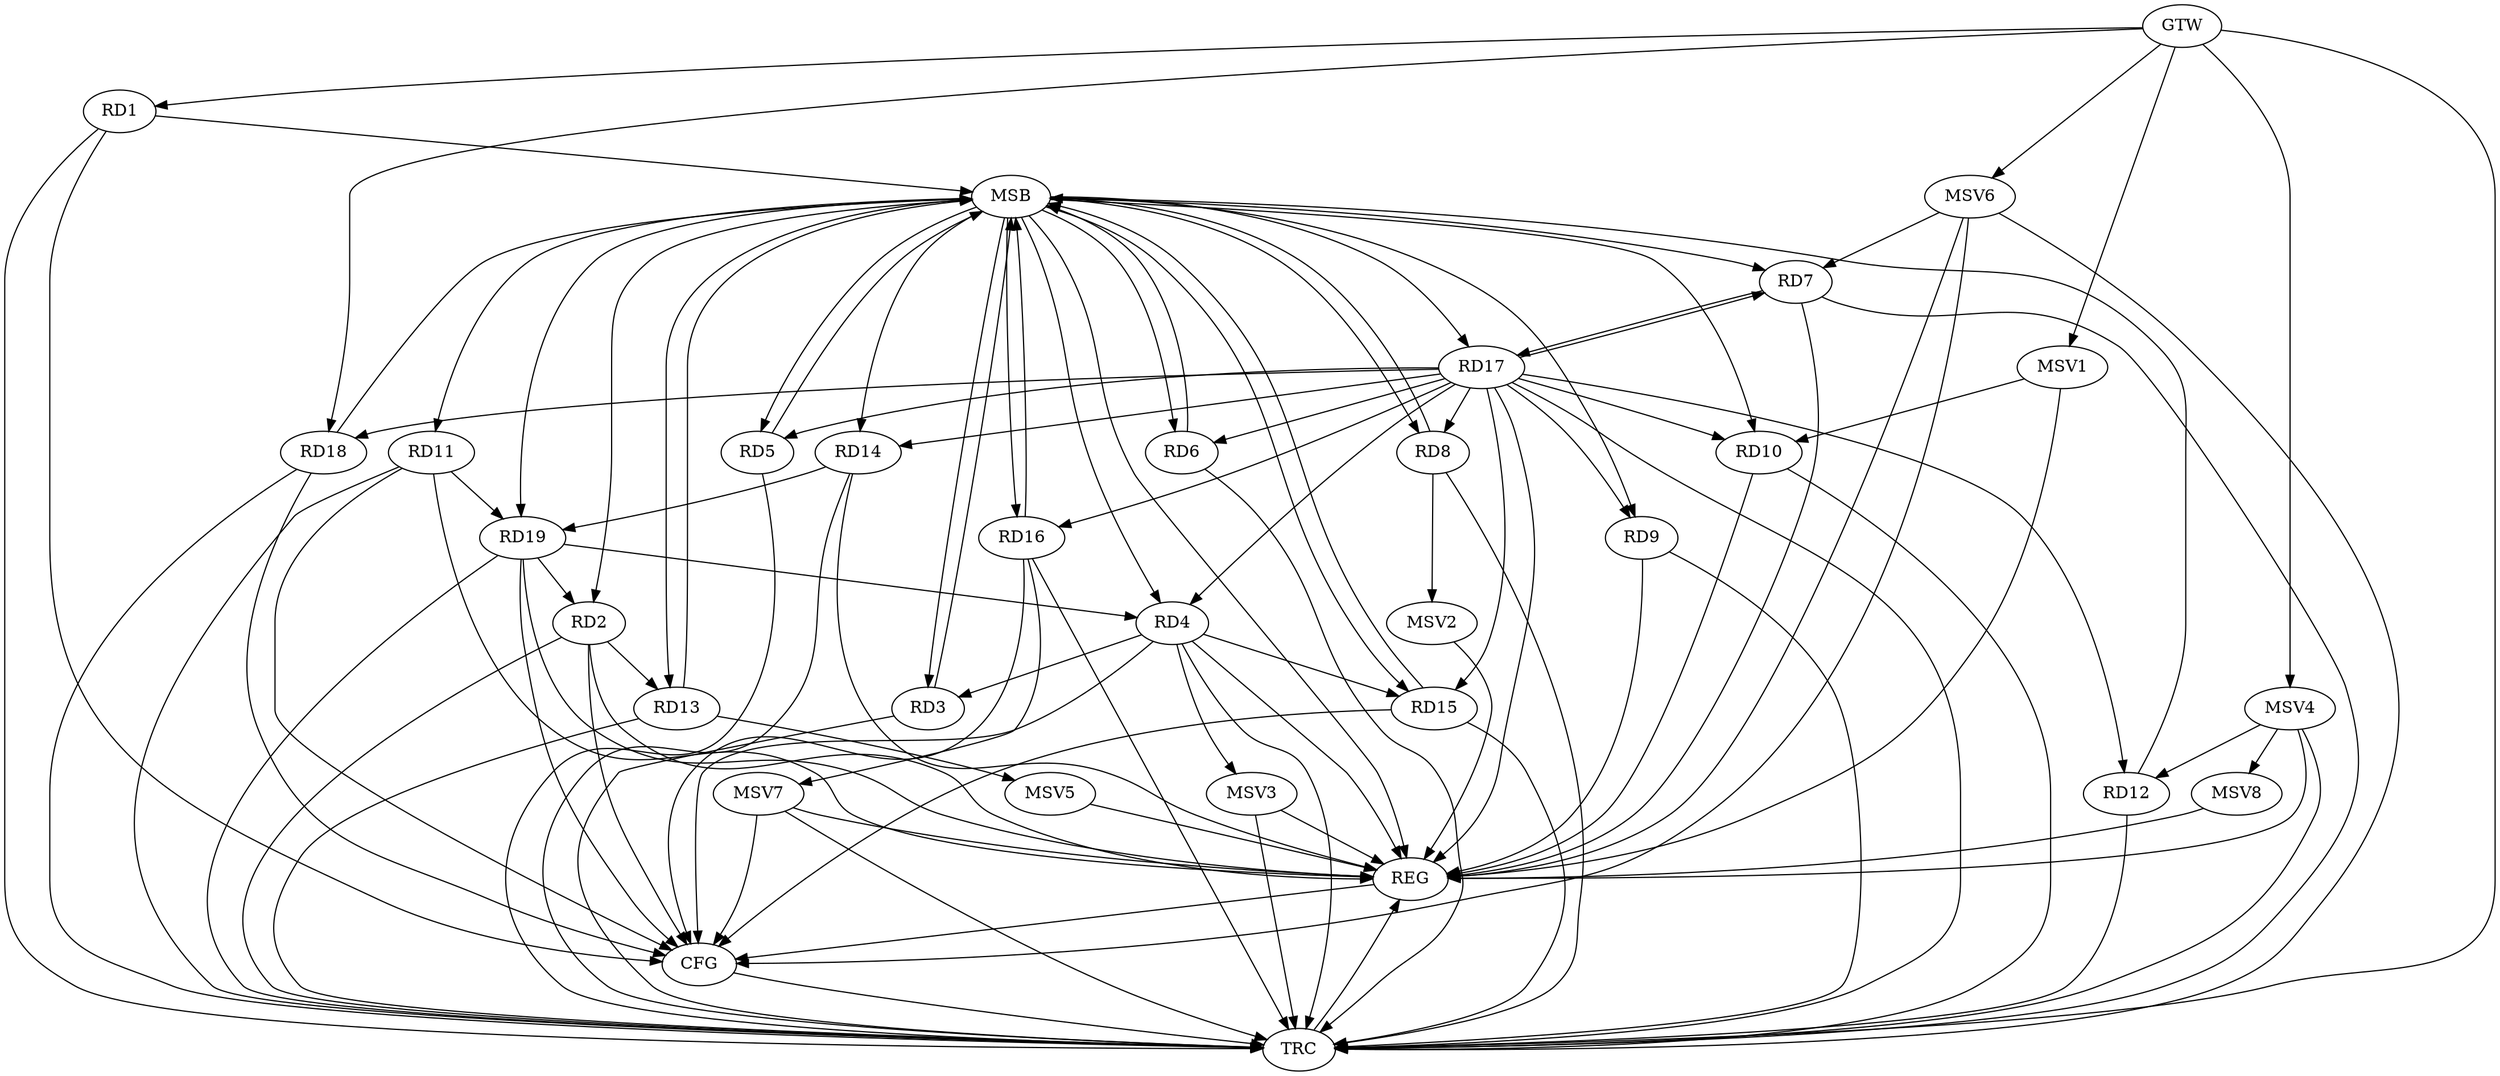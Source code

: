 strict digraph G {
  RD1 [ label="RD1" ];
  RD2 [ label="RD2" ];
  RD3 [ label="RD3" ];
  RD4 [ label="RD4" ];
  RD5 [ label="RD5" ];
  RD6 [ label="RD6" ];
  RD7 [ label="RD7" ];
  RD8 [ label="RD8" ];
  RD9 [ label="RD9" ];
  RD10 [ label="RD10" ];
  RD11 [ label="RD11" ];
  RD12 [ label="RD12" ];
  RD13 [ label="RD13" ];
  RD14 [ label="RD14" ];
  RD15 [ label="RD15" ];
  RD16 [ label="RD16" ];
  RD17 [ label="RD17" ];
  RD18 [ label="RD18" ];
  RD19 [ label="RD19" ];
  GTW [ label="GTW" ];
  REG [ label="REG" ];
  MSB [ label="MSB" ];
  CFG [ label="CFG" ];
  TRC [ label="TRC" ];
  MSV1 [ label="MSV1" ];
  MSV2 [ label="MSV2" ];
  MSV3 [ label="MSV3" ];
  MSV4 [ label="MSV4" ];
  MSV5 [ label="MSV5" ];
  MSV6 [ label="MSV6" ];
  MSV7 [ label="MSV7" ];
  MSV8 [ label="MSV8" ];
  RD2 -> RD13;
  RD19 -> RD2;
  RD4 -> RD3;
  RD4 -> RD15;
  RD17 -> RD4;
  RD19 -> RD4;
  RD7 -> RD17;
  RD17 -> RD7;
  RD17 -> RD8;
  RD17 -> RD10;
  RD11 -> RD19;
  RD14 -> RD19;
  GTW -> RD1;
  GTW -> RD18;
  RD2 -> REG;
  RD4 -> REG;
  RD7 -> REG;
  RD9 -> REG;
  RD10 -> REG;
  RD11 -> REG;
  RD14 -> REG;
  RD17 -> REG;
  RD19 -> REG;
  RD1 -> MSB;
  MSB -> RD14;
  MSB -> RD15;
  MSB -> REG;
  RD3 -> MSB;
  MSB -> RD6;
  MSB -> RD7;
  MSB -> RD10;
  MSB -> RD17;
  RD5 -> MSB;
  MSB -> RD2;
  MSB -> RD3;
  RD6 -> MSB;
  MSB -> RD5;
  RD8 -> MSB;
  MSB -> RD4;
  MSB -> RD11;
  RD12 -> MSB;
  MSB -> RD9;
  MSB -> RD13;
  RD13 -> MSB;
  MSB -> RD8;
  RD15 -> MSB;
  MSB -> RD16;
  RD16 -> MSB;
  RD18 -> MSB;
  MSB -> RD19;
  RD4 -> CFG;
  RD11 -> CFG;
  RD1 -> CFG;
  RD18 -> CFG;
  RD19 -> CFG;
  RD15 -> CFG;
  RD16 -> CFG;
  RD2 -> CFG;
  REG -> CFG;
  RD1 -> TRC;
  RD2 -> TRC;
  RD3 -> TRC;
  RD4 -> TRC;
  RD5 -> TRC;
  RD6 -> TRC;
  RD7 -> TRC;
  RD8 -> TRC;
  RD9 -> TRC;
  RD10 -> TRC;
  RD11 -> TRC;
  RD12 -> TRC;
  RD13 -> TRC;
  RD14 -> TRC;
  RD15 -> TRC;
  RD16 -> TRC;
  RD17 -> TRC;
  RD18 -> TRC;
  RD19 -> TRC;
  GTW -> TRC;
  CFG -> TRC;
  TRC -> REG;
  RD17 -> RD9;
  RD17 -> RD15;
  RD17 -> RD6;
  RD17 -> RD16;
  RD17 -> RD5;
  RD17 -> RD14;
  RD17 -> RD12;
  RD17 -> RD18;
  MSV1 -> RD10;
  GTW -> MSV1;
  MSV1 -> REG;
  RD8 -> MSV2;
  MSV2 -> REG;
  RD4 -> MSV3;
  MSV3 -> REG;
  MSV3 -> TRC;
  MSV4 -> RD12;
  GTW -> MSV4;
  MSV4 -> REG;
  MSV4 -> TRC;
  RD13 -> MSV5;
  MSV5 -> REG;
  MSV6 -> RD7;
  GTW -> MSV6;
  MSV6 -> REG;
  MSV6 -> TRC;
  MSV6 -> CFG;
  RD16 -> MSV7;
  MSV7 -> REG;
  MSV7 -> TRC;
  MSV7 -> CFG;
  MSV4 -> MSV8;
  MSV8 -> REG;
}
